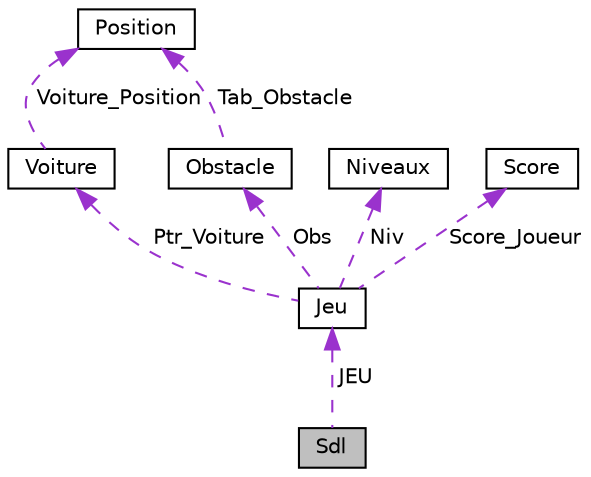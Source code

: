 digraph "Sdl"
{
 // LATEX_PDF_SIZE
  edge [fontname="Helvetica",fontsize="10",labelfontname="Helvetica",labelfontsize="10"];
  node [fontname="Helvetica",fontsize="10",shape=record];
  Node1 [label="Sdl",height=0.2,width=0.4,color="black", fillcolor="grey75", style="filled", fontcolor="black",tooltip="Cette classe s'occupe de l'affiche de la voiture, des obstacle et du score.   \"texture_V\" et \"texture..."];
  Node2 -> Node1 [dir="back",color="darkorchid3",fontsize="10",style="dashed",label=" JEU" ,fontname="Helvetica"];
  Node2 [label="Jeu",height=0.2,width=0.4,color="black", fillcolor="white", style="filled",URL="$classJeu.html",tooltip="La classe Jeu va mettre en relation toutes les classes nécessaires pour le jeu. Il contient comme don..."];
  Node3 -> Node2 [dir="back",color="darkorchid3",fontsize="10",style="dashed",label=" Ptr_Voiture" ,fontname="Helvetica"];
  Node3 [label="Voiture",height=0.2,width=0.4,color="black", fillcolor="white", style="filled",URL="$classVoiture.html",tooltip="La classe voiture contient un donnée membre de type pointeur de classe Position (\"Voiture_Position\") ..."];
  Node4 -> Node3 [dir="back",color="darkorchid3",fontsize="10",style="dashed",label=" Voiture_Position" ,fontname="Helvetica"];
  Node4 [label="Position",height=0.2,width=0.4,color="black", fillcolor="white", style="filled",URL="$classPosition.html",tooltip="Cette classe contient les coordoné d'une position et les fonctions membre qui permettent de les manip..."];
  Node5 -> Node2 [dir="back",color="darkorchid3",fontsize="10",style="dashed",label=" Niv" ,fontname="Helvetica"];
  Node5 [label="Niveaux",height=0.2,width=0.4,color="black", fillcolor="white", style="filled",URL="$classNiveaux.html",tooltip="La classe Niveau s'occupe TOUTE les mouvements qu'on appliques à chaque obstacle, que se soit une dép..."];
  Node6 -> Node2 [dir="back",color="darkorchid3",fontsize="10",style="dashed",label=" Obs" ,fontname="Helvetica"];
  Node6 [label="Obstacle",height=0.2,width=0.4,color="black", fillcolor="white", style="filled",URL="$classObstacle.html",tooltip="La classe obstacle contient quatres données membres:   Un pointeur de tableau de position \"Tab_Obstac..."];
  Node4 -> Node6 [dir="back",color="darkorchid3",fontsize="10",style="dashed",label=" Tab_Obstacle" ,fontname="Helvetica"];
  Node7 -> Node2 [dir="back",color="darkorchid3",fontsize="10",style="dashed",label=" Score_Joueur" ,fontname="Helvetica"];
  Node7 [label="Score",height=0.2,width=0.4,color="black", fillcolor="white", style="filled",URL="$classScore.html",tooltip="La classe Score contient deux données membres publics:   \"score\": un int qui s'incrémente à chaque fo..."];
}
